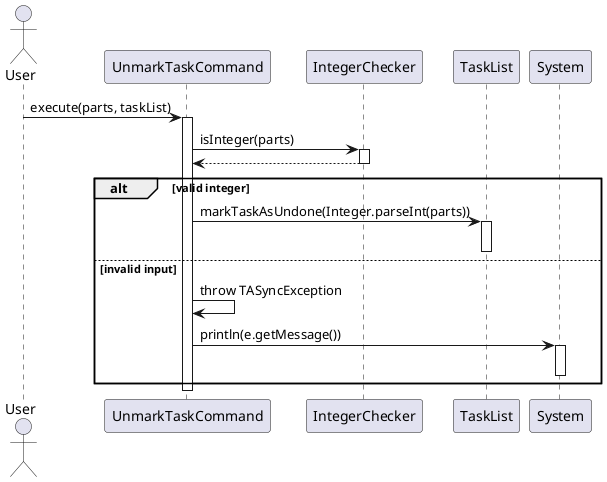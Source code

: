 @startuml
'https://plantuml.com/sequence-diagram

actor User

participant "UnmarkTaskCommand" as UnmarkCmd
participant "IntegerChecker" as Checker
participant "TaskList" as TaskList
participant "System" as Console

User -> UnmarkCmd : execute(parts, taskList)
activate UnmarkCmd

UnmarkCmd -> Checker : isInteger(parts)
activate Checker
Checker --> UnmarkCmd
deactivate Checker

alt valid integer
    UnmarkCmd -> TaskList : markTaskAsUndone(Integer.parseInt(parts))
    activate TaskList
    deactivate TaskList
else invalid input
    UnmarkCmd -> UnmarkCmd : throw TASyncException
    UnmarkCmd -> Console : println(e.getMessage())
    activate Console
    deactivate Console
end

deactivate UnmarkCmd
@enduml